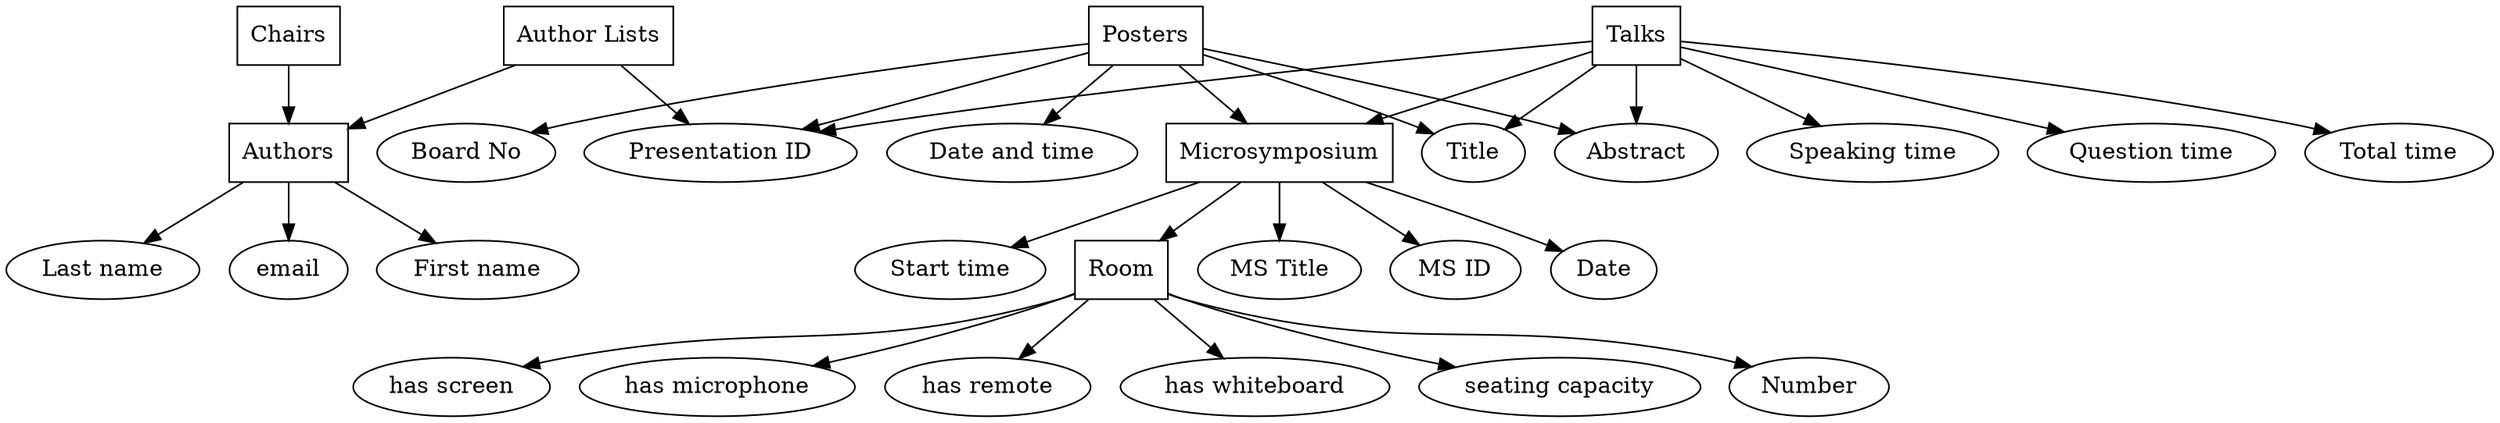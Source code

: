 digraph G {
"Talks" [shape="box"]
"Authors" [shape="box"]
"Posters" [shape="box"]
"Room" [shape="box"]
"Chairs" [shape="box"]
"Microsymposium" [shape="box"]
"Author Lists" [shape="box"]
"Microsymposium" -> "MS Title"
"Microsymposium" -> "MS ID"
"Microsymposium" -> "Date"
"Microsymposium" -> "Start time"
"Microsymposium" -> "Room"
"Posters" -> "Microsymposium"
"Talks" -> "Microsymposium"
"Talks" -> "Presentation ID"
"Talks" -> "Speaking time"
"Talks" -> "Question time"
"Talks" -> "Total time"
"Talks" -> "Title"
"Talks" -> "Abstract"
"Author Lists" -> "Authors"
"Authors" -> "First name"
"Authors" -> "Last name"
"Authors" -> "email"
"Author Lists" -> "Presentation ID"
"Chairs" -> "Authors"
"Posters" -> "Presentation ID"
"Posters" -> "Board No"
"Posters" -> "Date and time"
"Posters" -> "Title"
"Posters" -> "Abstract"
"Room" -> "has screen"
"Room" -> "has microphone"
"Room" -> "has remote"
"Room" -> "has whiteboard"
"Room" -> "seating capacity"
"Room" -> "Number"
}
